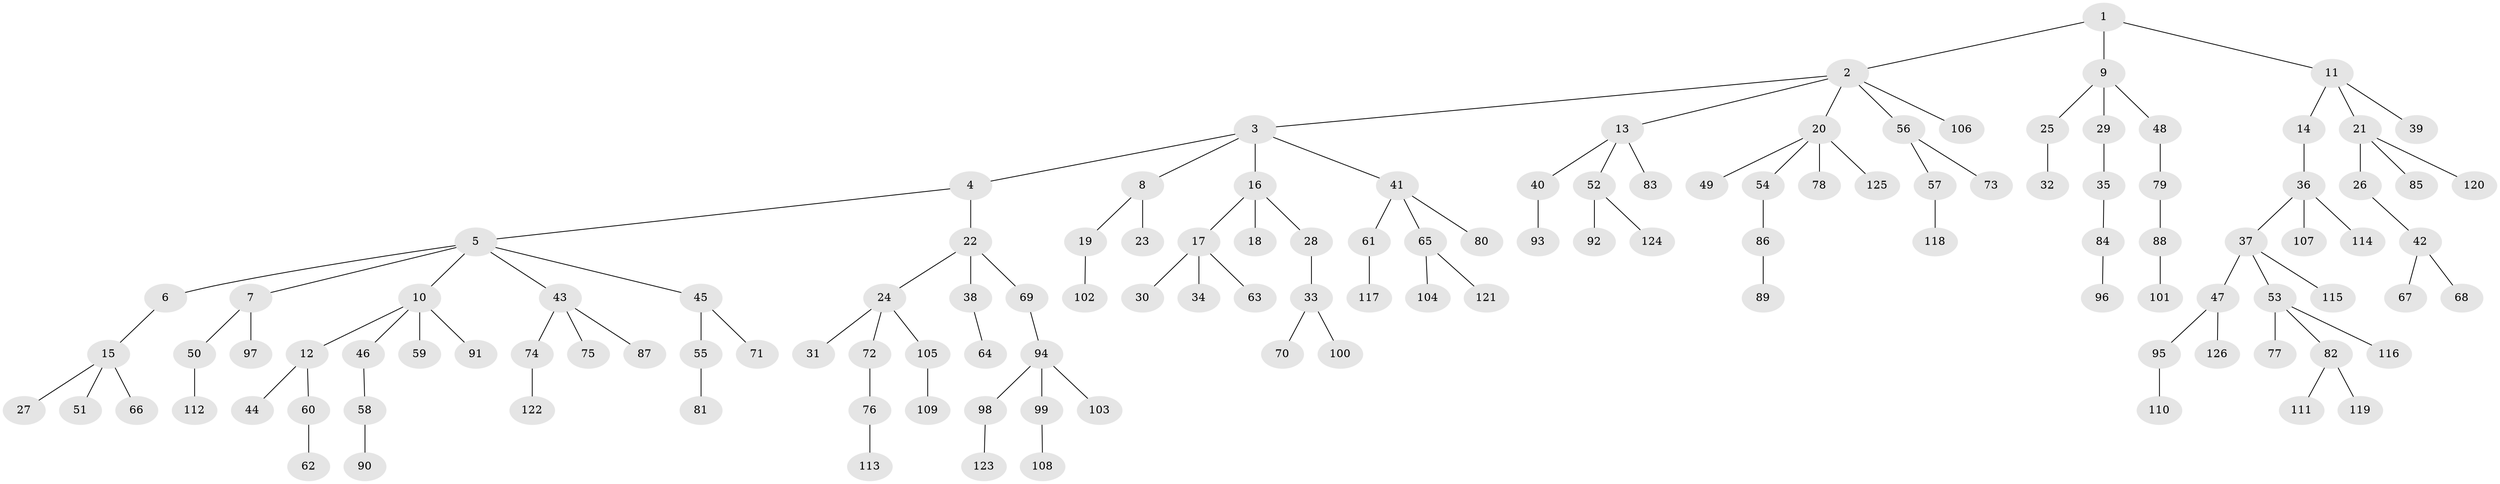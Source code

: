 // Generated by graph-tools (version 1.1) at 2025/11/02/27/25 16:11:28]
// undirected, 126 vertices, 125 edges
graph export_dot {
graph [start="1"]
  node [color=gray90,style=filled];
  1;
  2;
  3;
  4;
  5;
  6;
  7;
  8;
  9;
  10;
  11;
  12;
  13;
  14;
  15;
  16;
  17;
  18;
  19;
  20;
  21;
  22;
  23;
  24;
  25;
  26;
  27;
  28;
  29;
  30;
  31;
  32;
  33;
  34;
  35;
  36;
  37;
  38;
  39;
  40;
  41;
  42;
  43;
  44;
  45;
  46;
  47;
  48;
  49;
  50;
  51;
  52;
  53;
  54;
  55;
  56;
  57;
  58;
  59;
  60;
  61;
  62;
  63;
  64;
  65;
  66;
  67;
  68;
  69;
  70;
  71;
  72;
  73;
  74;
  75;
  76;
  77;
  78;
  79;
  80;
  81;
  82;
  83;
  84;
  85;
  86;
  87;
  88;
  89;
  90;
  91;
  92;
  93;
  94;
  95;
  96;
  97;
  98;
  99;
  100;
  101;
  102;
  103;
  104;
  105;
  106;
  107;
  108;
  109;
  110;
  111;
  112;
  113;
  114;
  115;
  116;
  117;
  118;
  119;
  120;
  121;
  122;
  123;
  124;
  125;
  126;
  1 -- 2;
  1 -- 9;
  1 -- 11;
  2 -- 3;
  2 -- 13;
  2 -- 20;
  2 -- 56;
  2 -- 106;
  3 -- 4;
  3 -- 8;
  3 -- 16;
  3 -- 41;
  4 -- 5;
  4 -- 22;
  5 -- 6;
  5 -- 7;
  5 -- 10;
  5 -- 43;
  5 -- 45;
  6 -- 15;
  7 -- 50;
  7 -- 97;
  8 -- 19;
  8 -- 23;
  9 -- 25;
  9 -- 29;
  9 -- 48;
  10 -- 12;
  10 -- 46;
  10 -- 59;
  10 -- 91;
  11 -- 14;
  11 -- 21;
  11 -- 39;
  12 -- 44;
  12 -- 60;
  13 -- 40;
  13 -- 52;
  13 -- 83;
  14 -- 36;
  15 -- 27;
  15 -- 51;
  15 -- 66;
  16 -- 17;
  16 -- 18;
  16 -- 28;
  17 -- 30;
  17 -- 34;
  17 -- 63;
  19 -- 102;
  20 -- 49;
  20 -- 54;
  20 -- 78;
  20 -- 125;
  21 -- 26;
  21 -- 85;
  21 -- 120;
  22 -- 24;
  22 -- 38;
  22 -- 69;
  24 -- 31;
  24 -- 72;
  24 -- 105;
  25 -- 32;
  26 -- 42;
  28 -- 33;
  29 -- 35;
  33 -- 70;
  33 -- 100;
  35 -- 84;
  36 -- 37;
  36 -- 107;
  36 -- 114;
  37 -- 47;
  37 -- 53;
  37 -- 115;
  38 -- 64;
  40 -- 93;
  41 -- 61;
  41 -- 65;
  41 -- 80;
  42 -- 67;
  42 -- 68;
  43 -- 74;
  43 -- 75;
  43 -- 87;
  45 -- 55;
  45 -- 71;
  46 -- 58;
  47 -- 95;
  47 -- 126;
  48 -- 79;
  50 -- 112;
  52 -- 92;
  52 -- 124;
  53 -- 77;
  53 -- 82;
  53 -- 116;
  54 -- 86;
  55 -- 81;
  56 -- 57;
  56 -- 73;
  57 -- 118;
  58 -- 90;
  60 -- 62;
  61 -- 117;
  65 -- 104;
  65 -- 121;
  69 -- 94;
  72 -- 76;
  74 -- 122;
  76 -- 113;
  79 -- 88;
  82 -- 111;
  82 -- 119;
  84 -- 96;
  86 -- 89;
  88 -- 101;
  94 -- 98;
  94 -- 99;
  94 -- 103;
  95 -- 110;
  98 -- 123;
  99 -- 108;
  105 -- 109;
}
